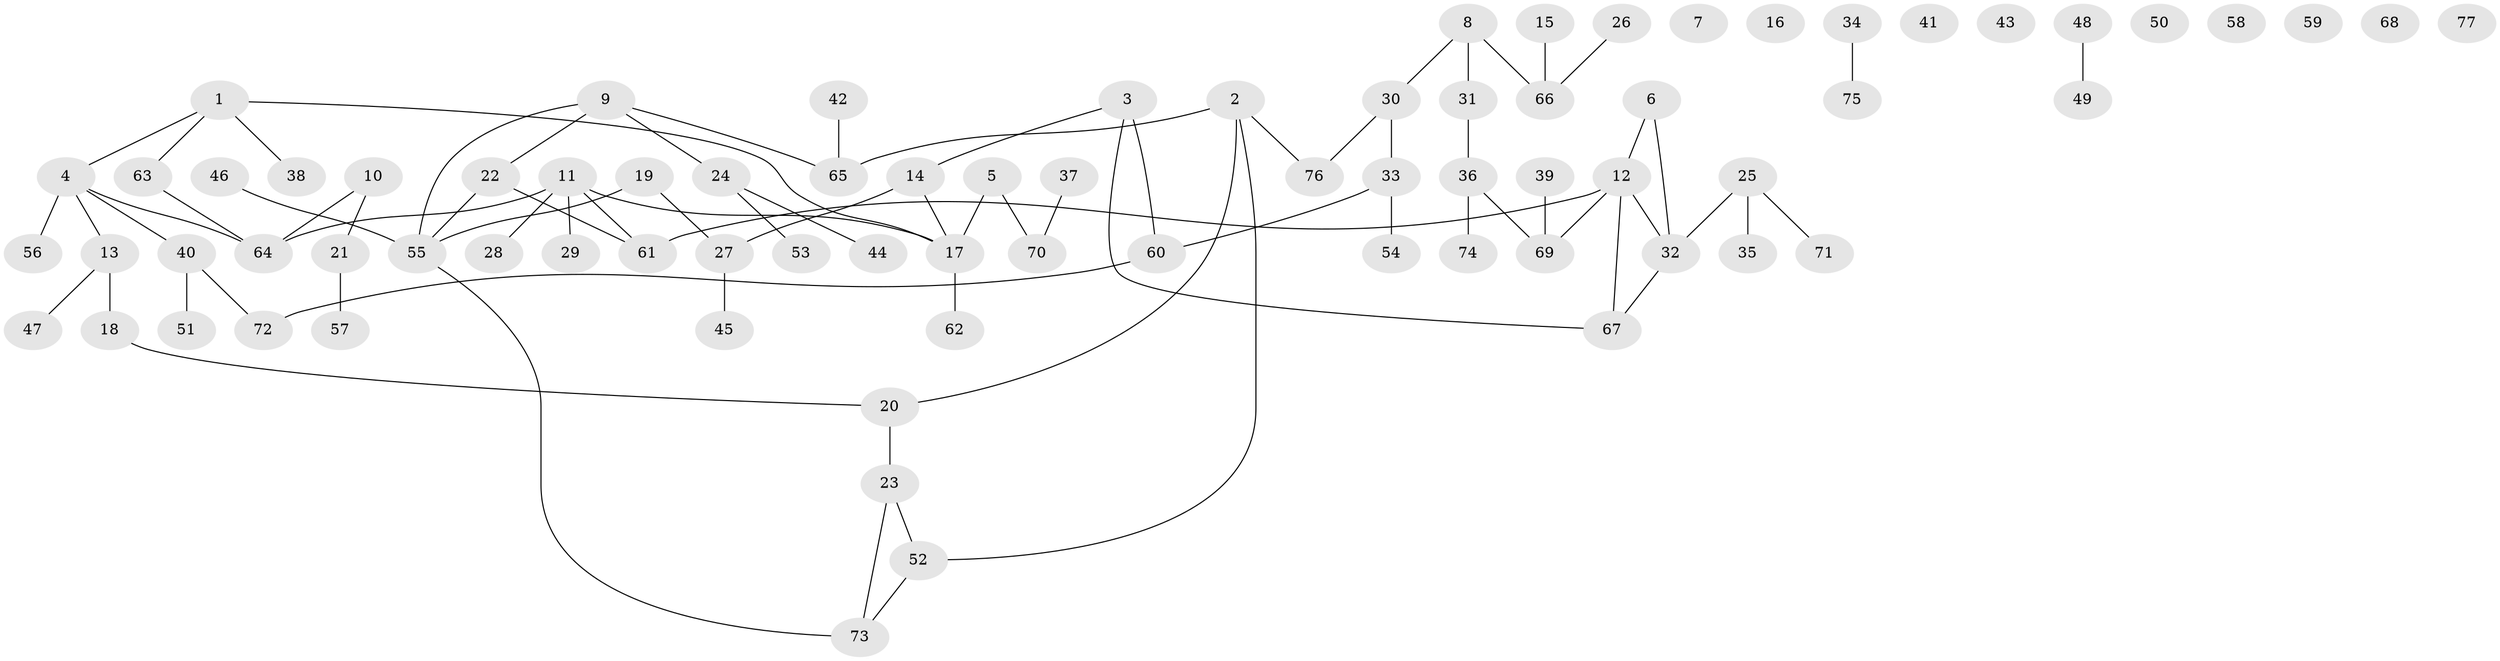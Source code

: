 // coarse degree distribution, {5: 0.09090909090909091, 1: 0.3181818181818182, 2: 0.22727272727272727, 4: 0.18181818181818182, 3: 0.13636363636363635, 6: 0.045454545454545456}
// Generated by graph-tools (version 1.1) at 2025/35/03/04/25 23:35:58]
// undirected, 77 vertices, 79 edges
graph export_dot {
  node [color=gray90,style=filled];
  1;
  2;
  3;
  4;
  5;
  6;
  7;
  8;
  9;
  10;
  11;
  12;
  13;
  14;
  15;
  16;
  17;
  18;
  19;
  20;
  21;
  22;
  23;
  24;
  25;
  26;
  27;
  28;
  29;
  30;
  31;
  32;
  33;
  34;
  35;
  36;
  37;
  38;
  39;
  40;
  41;
  42;
  43;
  44;
  45;
  46;
  47;
  48;
  49;
  50;
  51;
  52;
  53;
  54;
  55;
  56;
  57;
  58;
  59;
  60;
  61;
  62;
  63;
  64;
  65;
  66;
  67;
  68;
  69;
  70;
  71;
  72;
  73;
  74;
  75;
  76;
  77;
  1 -- 4;
  1 -- 17;
  1 -- 38;
  1 -- 63;
  2 -- 20;
  2 -- 52;
  2 -- 65;
  2 -- 76;
  3 -- 14;
  3 -- 60;
  3 -- 67;
  4 -- 13;
  4 -- 40;
  4 -- 56;
  4 -- 64;
  5 -- 17;
  5 -- 70;
  6 -- 12;
  6 -- 32;
  8 -- 30;
  8 -- 31;
  8 -- 66;
  9 -- 22;
  9 -- 24;
  9 -- 55;
  9 -- 65;
  10 -- 21;
  10 -- 64;
  11 -- 17;
  11 -- 28;
  11 -- 29;
  11 -- 61;
  11 -- 64;
  12 -- 32;
  12 -- 61;
  12 -- 67;
  12 -- 69;
  13 -- 18;
  13 -- 47;
  14 -- 17;
  14 -- 27;
  15 -- 66;
  17 -- 62;
  18 -- 20;
  19 -- 27;
  19 -- 55;
  20 -- 23;
  21 -- 57;
  22 -- 55;
  22 -- 61;
  23 -- 52;
  23 -- 73;
  24 -- 44;
  24 -- 53;
  25 -- 32;
  25 -- 35;
  25 -- 71;
  26 -- 66;
  27 -- 45;
  30 -- 33;
  30 -- 76;
  31 -- 36;
  32 -- 67;
  33 -- 54;
  33 -- 60;
  34 -- 75;
  36 -- 69;
  36 -- 74;
  37 -- 70;
  39 -- 69;
  40 -- 51;
  40 -- 72;
  42 -- 65;
  46 -- 55;
  48 -- 49;
  52 -- 73;
  55 -- 73;
  60 -- 72;
  63 -- 64;
}
